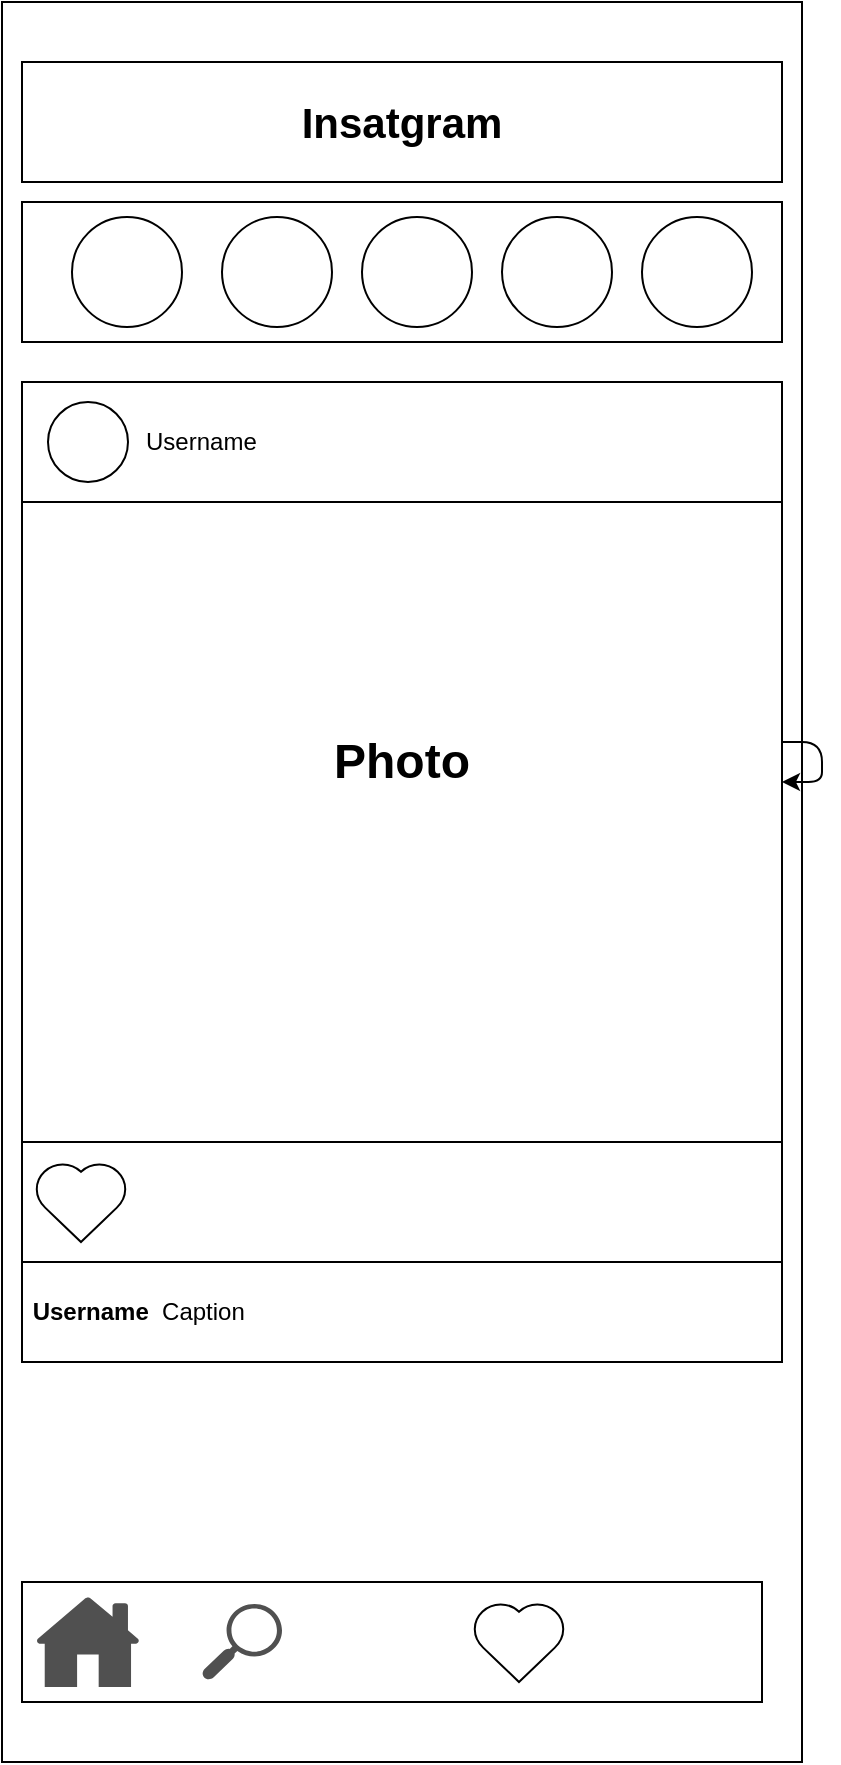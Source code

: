 <mxfile version="13.7.5" type="github" pages="4">
  <diagram id="EHLpLCGuZlHUSlOzUa8p" name="Home">
    <mxGraphModel dx="1422" dy="772" grid="1" gridSize="10" guides="1" tooltips="1" connect="1" arrows="1" fold="1" page="0" pageScale="1" pageWidth="850" pageHeight="1100" math="0" shadow="0">
      <root>
        <mxCell id="0" />
        <mxCell id="1" parent="0" />
        <mxCell id="MAxmVRQ6Yx1DebTJ48H1-1" value="" style="whiteSpace=wrap;html=1;rotation=90;" vertex="1" parent="1">
          <mxGeometry x="-30" y="330" width="880" height="400" as="geometry" />
        </mxCell>
        <mxCell id="MAxmVRQ6Yx1DebTJ48H1-2" value="&lt;b&gt;&lt;font style=&quot;font-size: 21px&quot;&gt;Insatgram&lt;/font&gt;&lt;/b&gt;" style="whiteSpace=wrap;html=1;" vertex="1" parent="1">
          <mxGeometry x="220" y="120" width="380" height="60" as="geometry" />
        </mxCell>
        <mxCell id="MAxmVRQ6Yx1DebTJ48H1-3" value="" style="whiteSpace=wrap;html=1;" vertex="1" parent="1">
          <mxGeometry x="220" y="190" width="380" height="70" as="geometry" />
        </mxCell>
        <mxCell id="MAxmVRQ6Yx1DebTJ48H1-4" value="" style="ellipse;whiteSpace=wrap;html=1;aspect=fixed;" vertex="1" parent="1">
          <mxGeometry x="245" y="197.5" width="55" height="55" as="geometry" />
        </mxCell>
        <mxCell id="MAxmVRQ6Yx1DebTJ48H1-5" value="" style="ellipse;whiteSpace=wrap;html=1;aspect=fixed;" vertex="1" parent="1">
          <mxGeometry x="320" y="197.5" width="55" height="55" as="geometry" />
        </mxCell>
        <mxCell id="MAxmVRQ6Yx1DebTJ48H1-6" value="" style="ellipse;whiteSpace=wrap;html=1;aspect=fixed;" vertex="1" parent="1">
          <mxGeometry x="390" y="197.5" width="55" height="55" as="geometry" />
        </mxCell>
        <mxCell id="MAxmVRQ6Yx1DebTJ48H1-7" value="" style="ellipse;whiteSpace=wrap;html=1;aspect=fixed;" vertex="1" parent="1">
          <mxGeometry x="460" y="197.5" width="55" height="55" as="geometry" />
        </mxCell>
        <mxCell id="MAxmVRQ6Yx1DebTJ48H1-8" value="" style="ellipse;whiteSpace=wrap;html=1;aspect=fixed;" vertex="1" parent="1">
          <mxGeometry x="530" y="197.5" width="55" height="55" as="geometry" />
        </mxCell>
        <mxCell id="MAxmVRQ6Yx1DebTJ48H1-9" value="&lt;h1&gt;Photo&lt;/h1&gt;" style="whiteSpace=wrap;html=1;aspect=fixed;" vertex="1" parent="1">
          <mxGeometry x="220" y="280" width="380" height="380" as="geometry" />
        </mxCell>
        <mxCell id="MAxmVRQ6Yx1DebTJ48H1-13" style="edgeStyle=orthogonalEdgeStyle;orthogonalLoop=1;jettySize=auto;html=1;" edge="1" parent="1" source="MAxmVRQ6Yx1DebTJ48H1-9" target="MAxmVRQ6Yx1DebTJ48H1-9">
          <mxGeometry relative="1" as="geometry" />
        </mxCell>
        <mxCell id="MAxmVRQ6Yx1DebTJ48H1-14" value="&amp;nbsp; &amp;nbsp; &amp;nbsp; &amp;nbsp; &amp;nbsp; &amp;nbsp; &amp;nbsp; &amp;nbsp; &amp;nbsp; Username" style="whiteSpace=wrap;html=1;align=left;" vertex="1" parent="1">
          <mxGeometry x="220" y="280" width="380" height="60" as="geometry" />
        </mxCell>
        <mxCell id="MAxmVRQ6Yx1DebTJ48H1-15" value="" style="ellipse;whiteSpace=wrap;html=1;aspect=fixed;" vertex="1" parent="1">
          <mxGeometry x="233" y="290" width="40" height="40" as="geometry" />
        </mxCell>
        <mxCell id="MAxmVRQ6Yx1DebTJ48H1-16" value="" style="whiteSpace=wrap;html=1;" vertex="1" parent="1">
          <mxGeometry x="220" y="660" width="380" height="60" as="geometry" />
        </mxCell>
        <mxCell id="MAxmVRQ6Yx1DebTJ48H1-17" value="" style="verticalLabelPosition=bottom;verticalAlign=top;html=1;shape=mxgraph.basic.heart;" vertex="1" parent="1">
          <mxGeometry x="226" y="670" width="47" height="40" as="geometry" />
        </mxCell>
        <mxCell id="MAxmVRQ6Yx1DebTJ48H1-18" value="" style="shape=image;html=1;verticalAlign=top;verticalLabelPosition=bottom;labelBackgroundColor=#ffffff;imageAspect=0;aspect=fixed;image=https://cdn0.iconfinder.com/data/icons/simple-darkcon-1/92/chat-128.png;" vertex="1" parent="1">
          <mxGeometry x="290" y="666" width="48" height="48" as="geometry" />
        </mxCell>
        <mxCell id="MAxmVRQ6Yx1DebTJ48H1-19" value="" style="shape=image;html=1;verticalAlign=top;verticalLabelPosition=bottom;labelBackgroundColor=#ffffff;imageAspect=0;aspect=fixed;image=https://cdn4.iconfinder.com/data/icons/social-network-35/64/telegram-128.png;" vertex="1" parent="1">
          <mxGeometry x="350" y="660" width="58" height="58" as="geometry" />
        </mxCell>
        <mxCell id="MAxmVRQ6Yx1DebTJ48H1-20" value="" style="shape=image;html=1;verticalAlign=top;verticalLabelPosition=bottom;labelBackgroundColor=#ffffff;imageAspect=0;aspect=fixed;image=https://cdn4.iconfinder.com/data/icons/multimedia-75/512/multimedia-46-128.png;" vertex="1" parent="1">
          <mxGeometry x="540" y="658" width="60" height="60" as="geometry" />
        </mxCell>
        <mxCell id="MAxmVRQ6Yx1DebTJ48H1-21" value="&amp;nbsp;&lt;b&gt;Username&amp;nbsp; &lt;/b&gt;Caption" style="whiteSpace=wrap;html=1;align=left;" vertex="1" parent="1">
          <mxGeometry x="220" y="720" width="380" height="50" as="geometry" />
        </mxCell>
        <mxCell id="MAxmVRQ6Yx1DebTJ48H1-22" value="" style="whiteSpace=wrap;html=1;" vertex="1" parent="1">
          <mxGeometry x="220" y="880" width="370" height="60" as="geometry" />
        </mxCell>
        <mxCell id="MAxmVRQ6Yx1DebTJ48H1-23" value="" style="pointerEvents=1;shadow=0;dashed=0;html=1;strokeColor=none;fillColor=#505050;labelPosition=center;verticalLabelPosition=bottom;verticalAlign=top;outlineConnect=0;align=center;shape=mxgraph.office.concepts.home;" vertex="1" parent="1">
          <mxGeometry x="227" y="887.5" width="52" height="45" as="geometry" />
        </mxCell>
        <mxCell id="MAxmVRQ6Yx1DebTJ48H1-24" value="" style="pointerEvents=1;shadow=0;dashed=0;html=1;strokeColor=none;fillColor=#505050;labelPosition=center;verticalLabelPosition=bottom;verticalAlign=top;outlineConnect=0;align=center;shape=mxgraph.office.concepts.search;" vertex="1" parent="1">
          <mxGeometry x="310" y="891" width="40" height="38" as="geometry" />
        </mxCell>
        <mxCell id="MAxmVRQ6Yx1DebTJ48H1-25" value="" style="shape=image;html=1;verticalAlign=top;verticalLabelPosition=bottom;labelBackgroundColor=#ffffff;imageAspect=0;aspect=fixed;image=https://cdn4.iconfinder.com/data/icons/e-commerce-icon-set/48/More-128.png;" vertex="1" parent="1">
          <mxGeometry x="375" y="888.75" width="42.5" height="42.5" as="geometry" />
        </mxCell>
        <mxCell id="MAxmVRQ6Yx1DebTJ48H1-26" value="" style="verticalLabelPosition=bottom;verticalAlign=top;html=1;shape=mxgraph.basic.heart;" vertex="1" parent="1">
          <mxGeometry x="445" y="890" width="47" height="40" as="geometry" />
        </mxCell>
        <mxCell id="MAxmVRQ6Yx1DebTJ48H1-27" value="" style="shape=image;html=1;verticalAlign=top;verticalLabelPosition=bottom;labelBackgroundColor=#ffffff;imageAspect=0;aspect=fixed;image=https://cdn2.iconfinder.com/data/icons/circle-icons-1/64/profle-128.png;" vertex="1" parent="1">
          <mxGeometry x="520" y="888.75" width="38" height="38" as="geometry" />
        </mxCell>
      </root>
    </mxGraphModel>
  </diagram>
  <diagram id="9WgTgPQoomcfGkyv928l" name="Search">
    <mxGraphModel dx="1422" dy="772" grid="1" gridSize="10" guides="1" tooltips="1" connect="1" arrows="1" fold="1" page="1" pageScale="1" pageWidth="850" pageHeight="1100" math="0" shadow="0">
      <root>
        <mxCell id="AyZskvo4Q0ons6JwPTIh-0" />
        <mxCell id="AyZskvo4Q0ons6JwPTIh-1" parent="AyZskvo4Q0ons6JwPTIh-0" />
        <mxCell id="AyZskvo4Q0ons6JwPTIh-2" value="" style="rounded=1;whiteSpace=wrap;html=1;rotation=90;" vertex="1" parent="AyZskvo4Q0ons6JwPTIh-1">
          <mxGeometry x="110" y="238.25" width="652" height="383.5" as="geometry" />
        </mxCell>
        <mxCell id="AyZskvo4Q0ons6JwPTIh-3" value="&lt;h1&gt;Search&lt;/h1&gt;" style="rounded=1;whiteSpace=wrap;html=1;" vertex="1" parent="AyZskvo4Q0ons6JwPTIh-1">
          <mxGeometry x="280" y="120" width="310" height="60" as="geometry" />
        </mxCell>
        <mxCell id="AyZskvo4Q0ons6JwPTIh-4" value="" style="pointerEvents=1;shadow=0;dashed=0;html=1;strokeColor=none;fillColor=#505050;labelPosition=center;verticalLabelPosition=bottom;verticalAlign=top;outlineConnect=0;align=center;shape=mxgraph.office.concepts.search;" vertex="1" parent="AyZskvo4Q0ons6JwPTIh-1">
          <mxGeometry x="318.5" y="132.5" width="30" height="35" as="geometry" />
        </mxCell>
        <mxCell id="AyZskvo4Q0ons6JwPTIh-5" value="" style="rounded=1;whiteSpace=wrap;html=1;" vertex="1" parent="AyZskvo4Q0ons6JwPTIh-1">
          <mxGeometry x="274.5" y="200" width="75" height="90" as="geometry" />
        </mxCell>
        <mxCell id="AyZskvo4Q0ons6JwPTIh-9" value="" style="rounded=1;whiteSpace=wrap;html=1;" vertex="1" parent="AyZskvo4Q0ons6JwPTIh-1">
          <mxGeometry x="357.5" y="200" width="75" height="90" as="geometry" />
        </mxCell>
        <mxCell id="AyZskvo4Q0ons6JwPTIh-10" value="" style="rounded=1;whiteSpace=wrap;html=1;" vertex="1" parent="AyZskvo4Q0ons6JwPTIh-1">
          <mxGeometry x="439.5" y="200" width="75" height="90" as="geometry" />
        </mxCell>
        <mxCell id="AyZskvo4Q0ons6JwPTIh-11" value="" style="rounded=1;whiteSpace=wrap;html=1;" vertex="1" parent="AyZskvo4Q0ons6JwPTIh-1">
          <mxGeometry x="274.5" y="300" width="75" height="90" as="geometry" />
        </mxCell>
        <mxCell id="AyZskvo4Q0ons6JwPTIh-12" value="" style="rounded=1;whiteSpace=wrap;html=1;" vertex="1" parent="AyZskvo4Q0ons6JwPTIh-1">
          <mxGeometry x="357.5" y="300" width="75" height="90" as="geometry" />
        </mxCell>
        <mxCell id="AyZskvo4Q0ons6JwPTIh-13" value="" style="rounded=1;whiteSpace=wrap;html=1;" vertex="1" parent="AyZskvo4Q0ons6JwPTIh-1">
          <mxGeometry x="439.5" y="300" width="75" height="90" as="geometry" />
        </mxCell>
        <mxCell id="AyZskvo4Q0ons6JwPTIh-14" value="" style="rounded=1;whiteSpace=wrap;html=1;" vertex="1" parent="AyZskvo4Q0ons6JwPTIh-1">
          <mxGeometry x="274.5" y="405" width="75" height="90" as="geometry" />
        </mxCell>
        <mxCell id="AyZskvo4Q0ons6JwPTIh-15" value="" style="rounded=1;whiteSpace=wrap;html=1;" vertex="1" parent="AyZskvo4Q0ons6JwPTIh-1">
          <mxGeometry x="357.5" y="405" width="75" height="90" as="geometry" />
        </mxCell>
        <mxCell id="AyZskvo4Q0ons6JwPTIh-16" value="" style="rounded=1;whiteSpace=wrap;html=1;" vertex="1" parent="AyZskvo4Q0ons6JwPTIh-1">
          <mxGeometry x="439.5" y="405" width="74" height="95" as="geometry" />
        </mxCell>
        <mxCell id="y6pGMUynakalVpGP33dD-0" value="" style="whiteSpace=wrap;html=1;" vertex="1" parent="AyZskvo4Q0ons6JwPTIh-1">
          <mxGeometry x="261" y="660" width="350" height="60" as="geometry" />
        </mxCell>
        <mxCell id="y6pGMUynakalVpGP33dD-1" value="" style="pointerEvents=1;shadow=0;dashed=0;html=1;strokeColor=none;fillColor=#505050;labelPosition=center;verticalLabelPosition=bottom;verticalAlign=top;outlineConnect=0;align=center;shape=mxgraph.office.concepts.home;" vertex="1" parent="AyZskvo4Q0ons6JwPTIh-1">
          <mxGeometry x="268" y="667.5" width="52" height="45" as="geometry" />
        </mxCell>
        <mxCell id="y6pGMUynakalVpGP33dD-2" value="" style="pointerEvents=1;shadow=0;dashed=0;html=1;strokeColor=none;fillColor=#505050;labelPosition=center;verticalLabelPosition=bottom;verticalAlign=top;outlineConnect=0;align=center;shape=mxgraph.office.concepts.search;" vertex="1" parent="AyZskvo4Q0ons6JwPTIh-1">
          <mxGeometry x="351" y="671" width="40" height="38" as="geometry" />
        </mxCell>
        <mxCell id="y6pGMUynakalVpGP33dD-3" value="" style="shape=image;html=1;verticalAlign=top;verticalLabelPosition=bottom;labelBackgroundColor=#ffffff;imageAspect=0;aspect=fixed;image=https://cdn4.iconfinder.com/data/icons/e-commerce-icon-set/48/More-128.png;" vertex="1" parent="AyZskvo4Q0ons6JwPTIh-1">
          <mxGeometry x="416" y="668.75" width="42.5" height="42.5" as="geometry" />
        </mxCell>
        <mxCell id="y6pGMUynakalVpGP33dD-4" value="" style="verticalLabelPosition=bottom;verticalAlign=top;html=1;shape=mxgraph.basic.heart;" vertex="1" parent="AyZskvo4Q0ons6JwPTIh-1">
          <mxGeometry x="486" y="670" width="47" height="40" as="geometry" />
        </mxCell>
        <mxCell id="y6pGMUynakalVpGP33dD-5" value="" style="shape=image;html=1;verticalAlign=top;verticalLabelPosition=bottom;labelBackgroundColor=#ffffff;imageAspect=0;aspect=fixed;image=https://cdn2.iconfinder.com/data/icons/circle-icons-1/64/profle-128.png;" vertex="1" parent="AyZskvo4Q0ons6JwPTIh-1">
          <mxGeometry x="561" y="668.75" width="38" height="38" as="geometry" />
        </mxCell>
        <mxCell id="y6pGMUynakalVpGP33dD-14" value="" style="rounded=1;whiteSpace=wrap;html=1;" vertex="1" parent="AyZskvo4Q0ons6JwPTIh-1">
          <mxGeometry x="523.5" y="200" width="75" height="90" as="geometry" />
        </mxCell>
        <mxCell id="y6pGMUynakalVpGP33dD-15" value="" style="rounded=1;whiteSpace=wrap;html=1;" vertex="1" parent="AyZskvo4Q0ons6JwPTIh-1">
          <mxGeometry x="523.5" y="300" width="75" height="90" as="geometry" />
        </mxCell>
        <mxCell id="y6pGMUynakalVpGP33dD-16" value="" style="rounded=1;whiteSpace=wrap;html=1;" vertex="1" parent="AyZskvo4Q0ons6JwPTIh-1">
          <mxGeometry x="523.5" y="407.5" width="75" height="90" as="geometry" />
        </mxCell>
        <mxCell id="y6pGMUynakalVpGP33dD-18" value="" style="rounded=1;whiteSpace=wrap;html=1;" vertex="1" parent="AyZskvo4Q0ons6JwPTIh-1">
          <mxGeometry x="273.5" y="513" width="75" height="90" as="geometry" />
        </mxCell>
        <mxCell id="y6pGMUynakalVpGP33dD-19" value="" style="rounded=1;whiteSpace=wrap;html=1;" vertex="1" parent="AyZskvo4Q0ons6JwPTIh-1">
          <mxGeometry x="356.5" y="513" width="75" height="90" as="geometry" />
        </mxCell>
        <mxCell id="y6pGMUynakalVpGP33dD-20" value="" style="rounded=1;whiteSpace=wrap;html=1;" vertex="1" parent="AyZskvo4Q0ons6JwPTIh-1">
          <mxGeometry x="438.5" y="513" width="74" height="95" as="geometry" />
        </mxCell>
        <mxCell id="y6pGMUynakalVpGP33dD-21" value="" style="rounded=1;whiteSpace=wrap;html=1;" vertex="1" parent="AyZskvo4Q0ons6JwPTIh-1">
          <mxGeometry x="522.5" y="515.5" width="75" height="90" as="geometry" />
        </mxCell>
      </root>
    </mxGraphModel>
  </diagram>
  <diagram id="b_bqgQomtMnJHN8nf45G" name="Activity">
    <mxGraphModel dx="1422" dy="772" grid="1" gridSize="10" guides="1" tooltips="1" connect="1" arrows="1" fold="1" page="1" pageScale="1" pageWidth="850" pageHeight="1100" math="0" shadow="0">
      <root>
        <mxCell id="aINnYk9cKO_GUKSpAdmT-0" />
        <mxCell id="aINnYk9cKO_GUKSpAdmT-1" parent="aINnYk9cKO_GUKSpAdmT-0" />
        <mxCell id="aINnYk9cKO_GUKSpAdmT-2" value="" style="rounded=1;whiteSpace=wrap;html=1;rotation=90;" vertex="1" parent="aINnYk9cKO_GUKSpAdmT-1">
          <mxGeometry x="53" y="320" width="745" height="370" as="geometry" />
        </mxCell>
        <mxCell id="Zbsrf7UYYxEJj_lXOD7Z-0" value="" style="whiteSpace=wrap;html=1;" vertex="1" parent="aINnYk9cKO_GUKSpAdmT-1">
          <mxGeometry x="250" y="780" width="350" height="60" as="geometry" />
        </mxCell>
        <mxCell id="Zbsrf7UYYxEJj_lXOD7Z-1" value="" style="pointerEvents=1;shadow=0;dashed=0;html=1;strokeColor=none;fillColor=#505050;labelPosition=center;verticalLabelPosition=bottom;verticalAlign=top;outlineConnect=0;align=center;shape=mxgraph.office.concepts.home;" vertex="1" parent="aINnYk9cKO_GUKSpAdmT-1">
          <mxGeometry x="257" y="787.5" width="52" height="45" as="geometry" />
        </mxCell>
        <mxCell id="Zbsrf7UYYxEJj_lXOD7Z-2" value="" style="pointerEvents=1;shadow=0;dashed=0;html=1;strokeColor=none;fillColor=#505050;labelPosition=center;verticalLabelPosition=bottom;verticalAlign=top;outlineConnect=0;align=center;shape=mxgraph.office.concepts.search;" vertex="1" parent="aINnYk9cKO_GUKSpAdmT-1">
          <mxGeometry x="340" y="791" width="40" height="38" as="geometry" />
        </mxCell>
        <mxCell id="Zbsrf7UYYxEJj_lXOD7Z-3" value="" style="shape=image;html=1;verticalAlign=top;verticalLabelPosition=bottom;labelBackgroundColor=#ffffff;imageAspect=0;aspect=fixed;image=https://cdn4.iconfinder.com/data/icons/e-commerce-icon-set/48/More-128.png;" vertex="1" parent="aINnYk9cKO_GUKSpAdmT-1">
          <mxGeometry x="405" y="788.75" width="42.5" height="42.5" as="geometry" />
        </mxCell>
        <mxCell id="Zbsrf7UYYxEJj_lXOD7Z-4" value="" style="verticalLabelPosition=bottom;verticalAlign=top;html=1;shape=mxgraph.basic.heart;" vertex="1" parent="aINnYk9cKO_GUKSpAdmT-1">
          <mxGeometry x="475" y="790" width="47" height="40" as="geometry" />
        </mxCell>
        <mxCell id="Zbsrf7UYYxEJj_lXOD7Z-5" value="" style="shape=image;html=1;verticalAlign=top;verticalLabelPosition=bottom;labelBackgroundColor=#ffffff;imageAspect=0;aspect=fixed;image=https://cdn2.iconfinder.com/data/icons/circle-icons-1/64/profle-128.png;" vertex="1" parent="aINnYk9cKO_GUKSpAdmT-1">
          <mxGeometry x="550" y="788.75" width="38" height="38" as="geometry" />
        </mxCell>
        <mxCell id="Zbsrf7UYYxEJj_lXOD7Z-6" value="&lt;h1&gt;&amp;nbsp;Activity&lt;/h1&gt;" style="rounded=0;whiteSpace=wrap;html=1;fontStyle=1;align=left;" vertex="1" parent="aINnYk9cKO_GUKSpAdmT-1">
          <mxGeometry x="255" y="150" width="333" height="60" as="geometry" />
        </mxCell>
        <mxCell id="Zbsrf7UYYxEJj_lXOD7Z-8" value="" style="rounded=0;whiteSpace=wrap;html=1;" vertex="1" parent="aINnYk9cKO_GUKSpAdmT-1">
          <mxGeometry x="250" y="220" width="340" height="70" as="geometry" />
        </mxCell>
        <mxCell id="Zbsrf7UYYxEJj_lXOD7Z-10" value="" style="ellipse;whiteSpace=wrap;html=1;aspect=fixed;" vertex="1" parent="aINnYk9cKO_GUKSpAdmT-1">
          <mxGeometry x="257" y="227.5" width="55" height="55" as="geometry" />
        </mxCell>
        <mxCell id="Zbsrf7UYYxEJj_lXOD7Z-11" value="Follow Requests" style="rounded=0;whiteSpace=wrap;html=1;align=left;" vertex="1" parent="aINnYk9cKO_GUKSpAdmT-1">
          <mxGeometry x="327.5" y="230" width="185" height="20" as="geometry" />
        </mxCell>
        <mxCell id="Zbsrf7UYYxEJj_lXOD7Z-12" value="Approve or Ignore Requests" style="rounded=0;whiteSpace=wrap;html=1;align=left;" vertex="1" parent="aINnYk9cKO_GUKSpAdmT-1">
          <mxGeometry x="327.5" y="250" width="185" height="20" as="geometry" />
        </mxCell>
        <mxCell id="Zbsrf7UYYxEJj_lXOD7Z-14" value="" style="rounded=0;whiteSpace=wrap;html=1;" vertex="1" parent="aINnYk9cKO_GUKSpAdmT-1">
          <mxGeometry x="250" y="310" width="340" height="450" as="geometry" />
        </mxCell>
        <mxCell id="Zbsrf7UYYxEJj_lXOD7Z-15" value="" style="rounded=1;whiteSpace=wrap;html=1;" vertex="1" parent="aINnYk9cKO_GUKSpAdmT-1">
          <mxGeometry x="260" y="315" width="320" height="70" as="geometry" />
        </mxCell>
        <mxCell id="Zbsrf7UYYxEJj_lXOD7Z-16" value="" style="ellipse;whiteSpace=wrap;html=1;aspect=fixed;" vertex="1" parent="aINnYk9cKO_GUKSpAdmT-1">
          <mxGeometry x="272.5" y="326.25" width="47.5" height="47.5" as="geometry" />
        </mxCell>
        <mxCell id="Zbsrf7UYYxEJj_lXOD7Z-17" value="" style="whiteSpace=wrap;html=1;aspect=fixed;" vertex="1" parent="aINnYk9cKO_GUKSpAdmT-1">
          <mxGeometry x="512.5" y="325" width="50" height="50" as="geometry" />
        </mxCell>
        <mxCell id="Zbsrf7UYYxEJj_lXOD7Z-18" value="Elon Mask Just posted a new Photo" style="rounded=0;whiteSpace=wrap;html=1;align=left;" vertex="1" parent="aINnYk9cKO_GUKSpAdmT-1">
          <mxGeometry x="340" y="330" width="160" height="40" as="geometry" />
        </mxCell>
        <mxCell id="Zbsrf7UYYxEJj_lXOD7Z-19" value="" style="rounded=1;whiteSpace=wrap;html=1;" vertex="1" parent="aINnYk9cKO_GUKSpAdmT-1">
          <mxGeometry x="261.5" y="400" width="320" height="70" as="geometry" />
        </mxCell>
        <mxCell id="Zbsrf7UYYxEJj_lXOD7Z-20" value="" style="ellipse;whiteSpace=wrap;html=1;aspect=fixed;" vertex="1" parent="aINnYk9cKO_GUKSpAdmT-1">
          <mxGeometry x="274" y="411.25" width="47.5" height="47.5" as="geometry" />
        </mxCell>
        <mxCell id="Zbsrf7UYYxEJj_lXOD7Z-21" value="" style="whiteSpace=wrap;html=1;aspect=fixed;" vertex="1" parent="aINnYk9cKO_GUKSpAdmT-1">
          <mxGeometry x="514" y="410" width="50" height="50" as="geometry" />
        </mxCell>
        <mxCell id="Zbsrf7UYYxEJj_lXOD7Z-22" value="Elon Mask Just posted a new Photo" style="rounded=0;whiteSpace=wrap;html=1;align=left;" vertex="1" parent="aINnYk9cKO_GUKSpAdmT-1">
          <mxGeometry x="341.5" y="415" width="160" height="40" as="geometry" />
        </mxCell>
        <mxCell id="Zbsrf7UYYxEJj_lXOD7Z-23" value="" style="rounded=1;whiteSpace=wrap;html=1;" vertex="1" parent="aINnYk9cKO_GUKSpAdmT-1">
          <mxGeometry x="261.5" y="480" width="320" height="70" as="geometry" />
        </mxCell>
        <mxCell id="Zbsrf7UYYxEJj_lXOD7Z-24" value="" style="ellipse;whiteSpace=wrap;html=1;aspect=fixed;" vertex="1" parent="aINnYk9cKO_GUKSpAdmT-1">
          <mxGeometry x="274" y="491.25" width="47.5" height="47.5" as="geometry" />
        </mxCell>
        <mxCell id="Zbsrf7UYYxEJj_lXOD7Z-25" value="" style="whiteSpace=wrap;html=1;aspect=fixed;" vertex="1" parent="aINnYk9cKO_GUKSpAdmT-1">
          <mxGeometry x="514" y="490" width="50" height="50" as="geometry" />
        </mxCell>
        <mxCell id="Zbsrf7UYYxEJj_lXOD7Z-26" value="Elon Mask Just posted a new Photo" style="rounded=0;whiteSpace=wrap;html=1;align=left;" vertex="1" parent="aINnYk9cKO_GUKSpAdmT-1">
          <mxGeometry x="341.5" y="495" width="160" height="40" as="geometry" />
        </mxCell>
        <mxCell id="Zbsrf7UYYxEJj_lXOD7Z-27" value="" style="rounded=1;whiteSpace=wrap;html=1;" vertex="1" parent="aINnYk9cKO_GUKSpAdmT-1">
          <mxGeometry x="261.5" y="560" width="320" height="70" as="geometry" />
        </mxCell>
        <mxCell id="Zbsrf7UYYxEJj_lXOD7Z-28" value="" style="ellipse;whiteSpace=wrap;html=1;aspect=fixed;" vertex="1" parent="aINnYk9cKO_GUKSpAdmT-1">
          <mxGeometry x="274" y="571.25" width="47.5" height="47.5" as="geometry" />
        </mxCell>
        <mxCell id="Zbsrf7UYYxEJj_lXOD7Z-29" value="" style="whiteSpace=wrap;html=1;aspect=fixed;" vertex="1" parent="aINnYk9cKO_GUKSpAdmT-1">
          <mxGeometry x="514" y="570" width="50" height="50" as="geometry" />
        </mxCell>
        <mxCell id="Zbsrf7UYYxEJj_lXOD7Z-30" value="Elon Mask Just posted a new Photo" style="rounded=0;whiteSpace=wrap;html=1;align=left;" vertex="1" parent="aINnYk9cKO_GUKSpAdmT-1">
          <mxGeometry x="341.5" y="575" width="160" height="40" as="geometry" />
        </mxCell>
        <mxCell id="Zbsrf7UYYxEJj_lXOD7Z-31" value="" style="rounded=1;whiteSpace=wrap;html=1;" vertex="1" parent="aINnYk9cKO_GUKSpAdmT-1">
          <mxGeometry x="261.5" y="640" width="320" height="70" as="geometry" />
        </mxCell>
        <mxCell id="Zbsrf7UYYxEJj_lXOD7Z-32" value="" style="ellipse;whiteSpace=wrap;html=1;aspect=fixed;" vertex="1" parent="aINnYk9cKO_GUKSpAdmT-1">
          <mxGeometry x="274" y="651.25" width="47.5" height="47.5" as="geometry" />
        </mxCell>
        <mxCell id="Zbsrf7UYYxEJj_lXOD7Z-33" value="" style="whiteSpace=wrap;html=1;aspect=fixed;" vertex="1" parent="aINnYk9cKO_GUKSpAdmT-1">
          <mxGeometry x="514" y="650" width="50" height="50" as="geometry" />
        </mxCell>
        <mxCell id="Zbsrf7UYYxEJj_lXOD7Z-34" value="Elon Mask Just posted a new Photo" style="rounded=0;whiteSpace=wrap;html=1;align=left;" vertex="1" parent="aINnYk9cKO_GUKSpAdmT-1">
          <mxGeometry x="341.5" y="655" width="160" height="40" as="geometry" />
        </mxCell>
      </root>
    </mxGraphModel>
  </diagram>
  <diagram id="LpB6D7HyM7RoR02zbLpv" name="Profile">
    <mxGraphModel dx="1422" dy="772" grid="1" gridSize="10" guides="1" tooltips="1" connect="1" arrows="1" fold="1" page="1" pageScale="1" pageWidth="850" pageHeight="1100" math="0" shadow="0">
      <root>
        <mxCell id="KY_-ir7kLGh8udQRxrWU-0" />
        <mxCell id="KY_-ir7kLGh8udQRxrWU-1" parent="KY_-ir7kLGh8udQRxrWU-0" />
        <mxCell id="yn6lvHD-_DfrTzwLZ9DV-0" value="" style="rounded=1;whiteSpace=wrap;html=1;rotation=90;" vertex="1" parent="KY_-ir7kLGh8udQRxrWU-1">
          <mxGeometry x="53" y="320" width="745" height="370" as="geometry" />
        </mxCell>
        <mxCell id="yn6lvHD-_DfrTzwLZ9DV-1" value="" style="whiteSpace=wrap;html=1;" vertex="1" parent="KY_-ir7kLGh8udQRxrWU-1">
          <mxGeometry x="250" y="780" width="350" height="60" as="geometry" />
        </mxCell>
        <mxCell id="yn6lvHD-_DfrTzwLZ9DV-2" value="" style="pointerEvents=1;shadow=0;dashed=0;html=1;strokeColor=none;fillColor=#505050;labelPosition=center;verticalLabelPosition=bottom;verticalAlign=top;outlineConnect=0;align=center;shape=mxgraph.office.concepts.home;" vertex="1" parent="KY_-ir7kLGh8udQRxrWU-1">
          <mxGeometry x="257" y="787.5" width="52" height="45" as="geometry" />
        </mxCell>
        <mxCell id="yn6lvHD-_DfrTzwLZ9DV-3" value="" style="pointerEvents=1;shadow=0;dashed=0;html=1;strokeColor=none;fillColor=#505050;labelPosition=center;verticalLabelPosition=bottom;verticalAlign=top;outlineConnect=0;align=center;shape=mxgraph.office.concepts.search;" vertex="1" parent="KY_-ir7kLGh8udQRxrWU-1">
          <mxGeometry x="340" y="791" width="40" height="38" as="geometry" />
        </mxCell>
        <mxCell id="yn6lvHD-_DfrTzwLZ9DV-4" value="" style="shape=image;html=1;verticalAlign=top;verticalLabelPosition=bottom;labelBackgroundColor=#ffffff;imageAspect=0;aspect=fixed;image=https://cdn4.iconfinder.com/data/icons/e-commerce-icon-set/48/More-128.png;" vertex="1" parent="KY_-ir7kLGh8udQRxrWU-1">
          <mxGeometry x="405" y="788.75" width="42.5" height="42.5" as="geometry" />
        </mxCell>
        <mxCell id="yn6lvHD-_DfrTzwLZ9DV-5" value="" style="verticalLabelPosition=bottom;verticalAlign=top;html=1;shape=mxgraph.basic.heart;" vertex="1" parent="KY_-ir7kLGh8udQRxrWU-1">
          <mxGeometry x="475" y="790" width="47" height="40" as="geometry" />
        </mxCell>
        <mxCell id="yn6lvHD-_DfrTzwLZ9DV-6" value="" style="shape=image;html=1;verticalAlign=top;verticalLabelPosition=bottom;labelBackgroundColor=#ffffff;imageAspect=0;aspect=fixed;image=https://cdn2.iconfinder.com/data/icons/circle-icons-1/64/profle-128.png;" vertex="1" parent="KY_-ir7kLGh8udQRxrWU-1">
          <mxGeometry x="550" y="788.75" width="38" height="38" as="geometry" />
        </mxCell>
        <mxCell id="yn6lvHD-_DfrTzwLZ9DV-7" value="&lt;h2&gt;&amp;nbsp;Username&lt;/h2&gt;" style="rounded=1;whiteSpace=wrap;html=1;align=left;" vertex="1" parent="KY_-ir7kLGh8udQRxrWU-1">
          <mxGeometry x="256" y="160" width="333" height="60" as="geometry" />
        </mxCell>
        <mxCell id="yn6lvHD-_DfrTzwLZ9DV-8" value="" style="rounded=1;whiteSpace=wrap;html=1;" vertex="1" parent="KY_-ir7kLGh8udQRxrWU-1">
          <mxGeometry x="260" y="230" width="330" height="70" as="geometry" />
        </mxCell>
        <mxCell id="yn6lvHD-_DfrTzwLZ9DV-9" value="" style="ellipse;whiteSpace=wrap;html=1;aspect=fixed;" vertex="1" parent="KY_-ir7kLGh8udQRxrWU-1">
          <mxGeometry x="270" y="235" width="60" height="60" as="geometry" />
        </mxCell>
        <mxCell id="yn6lvHD-_DfrTzwLZ9DV-10" value="" style="rounded=1;whiteSpace=wrap;html=1;" vertex="1" parent="KY_-ir7kLGh8udQRxrWU-1">
          <mxGeometry x="363" y="237.5" width="207" height="55" as="geometry" />
        </mxCell>
        <mxCell id="yn6lvHD-_DfrTzwLZ9DV-11" value="&lt;b&gt;3&lt;/b&gt;&lt;br&gt;Posts" style="whiteSpace=wrap;html=1;aspect=fixed;" vertex="1" parent="KY_-ir7kLGh8udQRxrWU-1">
          <mxGeometry x="375" y="240" width="50" height="50" as="geometry" />
        </mxCell>
        <mxCell id="yn6lvHD-_DfrTzwLZ9DV-12" value="&lt;b&gt;200&lt;/b&gt;&lt;br&gt;follower" style="whiteSpace=wrap;html=1;aspect=fixed;" vertex="1" parent="KY_-ir7kLGh8udQRxrWU-1">
          <mxGeometry x="440" y="240" width="50" height="50" as="geometry" />
        </mxCell>
        <mxCell id="yn6lvHD-_DfrTzwLZ9DV-13" value="&lt;b&gt;300&lt;/b&gt;&lt;br&gt;following" style="whiteSpace=wrap;html=1;aspect=fixed;" vertex="1" parent="KY_-ir7kLGh8udQRxrWU-1">
          <mxGeometry x="500" y="240" width="50" height="50" as="geometry" />
        </mxCell>
        <mxCell id="yn6lvHD-_DfrTzwLZ9DV-14" value="" style="rounded=1;whiteSpace=wrap;html=1;" vertex="1" parent="KY_-ir7kLGh8udQRxrWU-1">
          <mxGeometry x="260" y="310" width="330" height="80" as="geometry" />
        </mxCell>
        <mxCell id="yn6lvHD-_DfrTzwLZ9DV-15" value="Full Name&lt;br&gt;Bio&lt;br&gt;Website" style="rounded=1;whiteSpace=wrap;html=1;align=left;" vertex="1" parent="KY_-ir7kLGh8udQRxrWU-1">
          <mxGeometry x="270" y="320" width="210" height="60" as="geometry" />
        </mxCell>
        <mxCell id="yn6lvHD-_DfrTzwLZ9DV-16" value="" style="rounded=1;whiteSpace=wrap;html=1;" vertex="1" parent="KY_-ir7kLGh8udQRxrWU-1">
          <mxGeometry x="260" y="400" width="330" height="80" as="geometry" />
        </mxCell>
        <mxCell id="yn6lvHD-_DfrTzwLZ9DV-21" value="" style="rounded=1;whiteSpace=wrap;html=1;" vertex="1" parent="KY_-ir7kLGh8udQRxrWU-1">
          <mxGeometry x="270" y="410" width="140" height="60" as="geometry" />
        </mxCell>
        <mxCell id="yn6lvHD-_DfrTzwLZ9DV-22" value="" style="rounded=1;whiteSpace=wrap;html=1;" vertex="1" parent="KY_-ir7kLGh8udQRxrWU-1">
          <mxGeometry x="439" y="410" width="141" height="60" as="geometry" />
        </mxCell>
        <mxCell id="yn6lvHD-_DfrTzwLZ9DV-23" value="" style="shape=image;html=1;verticalAlign=top;verticalLabelPosition=bottom;labelBackgroundColor=#ffffff;imageAspect=0;aspect=fixed;image=https://cdn1.iconfinder.com/data/icons/social-media-outline-6/128/SocialMedia_Instagram-Outline-128.png" vertex="1" parent="KY_-ir7kLGh8udQRxrWU-1">
          <mxGeometry x="480" y="416" width="48" height="48" as="geometry" />
        </mxCell>
        <mxCell id="yn6lvHD-_DfrTzwLZ9DV-24" value="" style="shape=image;html=1;verticalAlign=top;verticalLabelPosition=bottom;labelBackgroundColor=#ffffff;imageAspect=0;aspect=fixed;image=https://cdn4.iconfinder.com/data/icons/miu/24/editor-grid-view-block-glyph-128.png" vertex="1" parent="KY_-ir7kLGh8udQRxrWU-1">
          <mxGeometry x="309" y="416" width="48" height="48" as="geometry" />
        </mxCell>
        <mxCell id="yn6lvHD-_DfrTzwLZ9DV-25" value="" style="rounded=1;whiteSpace=wrap;html=1;" vertex="1" parent="KY_-ir7kLGh8udQRxrWU-1">
          <mxGeometry x="260" y="490" width="320" height="260" as="geometry" />
        </mxCell>
        <mxCell id="yn6lvHD-_DfrTzwLZ9DV-26" value="" style="whiteSpace=wrap;html=1;aspect=fixed;" vertex="1" parent="KY_-ir7kLGh8udQRxrWU-1">
          <mxGeometry x="277" y="510" width="80" height="80" as="geometry" />
        </mxCell>
        <mxCell id="yn6lvHD-_DfrTzwLZ9DV-27" value="" style="whiteSpace=wrap;html=1;aspect=fixed;" vertex="1" parent="KY_-ir7kLGh8udQRxrWU-1">
          <mxGeometry x="375" y="510" width="80" height="80" as="geometry" />
        </mxCell>
        <mxCell id="yn6lvHD-_DfrTzwLZ9DV-28" value="" style="whiteSpace=wrap;html=1;aspect=fixed;" vertex="1" parent="KY_-ir7kLGh8udQRxrWU-1">
          <mxGeometry x="475" y="510" width="80" height="80" as="geometry" />
        </mxCell>
        <mxCell id="yn6lvHD-_DfrTzwLZ9DV-29" value="" style="whiteSpace=wrap;html=1;aspect=fixed;" vertex="1" parent="KY_-ir7kLGh8udQRxrWU-1">
          <mxGeometry x="276" y="610" width="80" height="80" as="geometry" />
        </mxCell>
        <mxCell id="yn6lvHD-_DfrTzwLZ9DV-30" value="" style="whiteSpace=wrap;html=1;aspect=fixed;" vertex="1" parent="KY_-ir7kLGh8udQRxrWU-1">
          <mxGeometry x="374" y="610" width="80" height="80" as="geometry" />
        </mxCell>
        <mxCell id="yn6lvHD-_DfrTzwLZ9DV-31" value="" style="whiteSpace=wrap;html=1;aspect=fixed;" vertex="1" parent="KY_-ir7kLGh8udQRxrWU-1">
          <mxGeometry x="474" y="610" width="80" height="80" as="geometry" />
        </mxCell>
      </root>
    </mxGraphModel>
  </diagram>
</mxfile>
